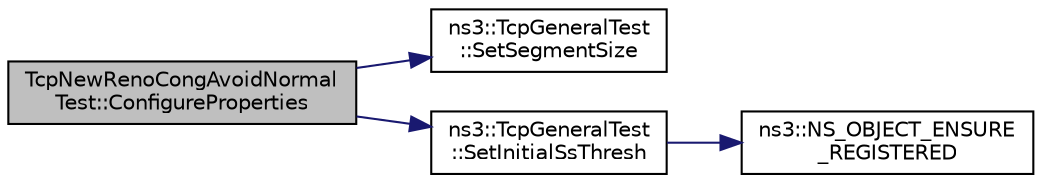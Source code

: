 digraph "TcpNewRenoCongAvoidNormalTest::ConfigureProperties"
{
  edge [fontname="Helvetica",fontsize="10",labelfontname="Helvetica",labelfontsize="10"];
  node [fontname="Helvetica",fontsize="10",shape=record];
  rankdir="LR";
  Node1 [label="TcpNewRenoCongAvoidNormal\lTest::ConfigureProperties",height=0.2,width=0.4,color="black", fillcolor="grey75", style="filled", fontcolor="black"];
  Node1 -> Node2 [color="midnightblue",fontsize="10",style="solid"];
  Node2 [label="ns3::TcpGeneralTest\l::SetSegmentSize",height=0.2,width=0.4,color="black", fillcolor="white", style="filled",URL="$d2/dfd/classns3_1_1TcpGeneralTest.html#afcb6efab7790bc5b054c7323b1ae5664",tooltip="Forcefully set the segment size. "];
  Node1 -> Node3 [color="midnightblue",fontsize="10",style="solid"];
  Node3 [label="ns3::TcpGeneralTest\l::SetInitialSsThresh",height=0.2,width=0.4,color="black", fillcolor="white", style="filled",URL="$d2/dfd/classns3_1_1TcpGeneralTest.html#ad5df8836a27fe3c7fa0719c51b2c13d5",tooltip="Forcefully set the initial ssth. "];
  Node3 -> Node4 [color="midnightblue",fontsize="10",style="solid"];
  Node4 [label="ns3::NS_OBJECT_ENSURE\l_REGISTERED",height=0.2,width=0.4,color="black", fillcolor="white", style="filled",URL="$d7/d2e/namespacens3.html#ac633cbd86ee5879afd4312a843a9ff8c"];
}
